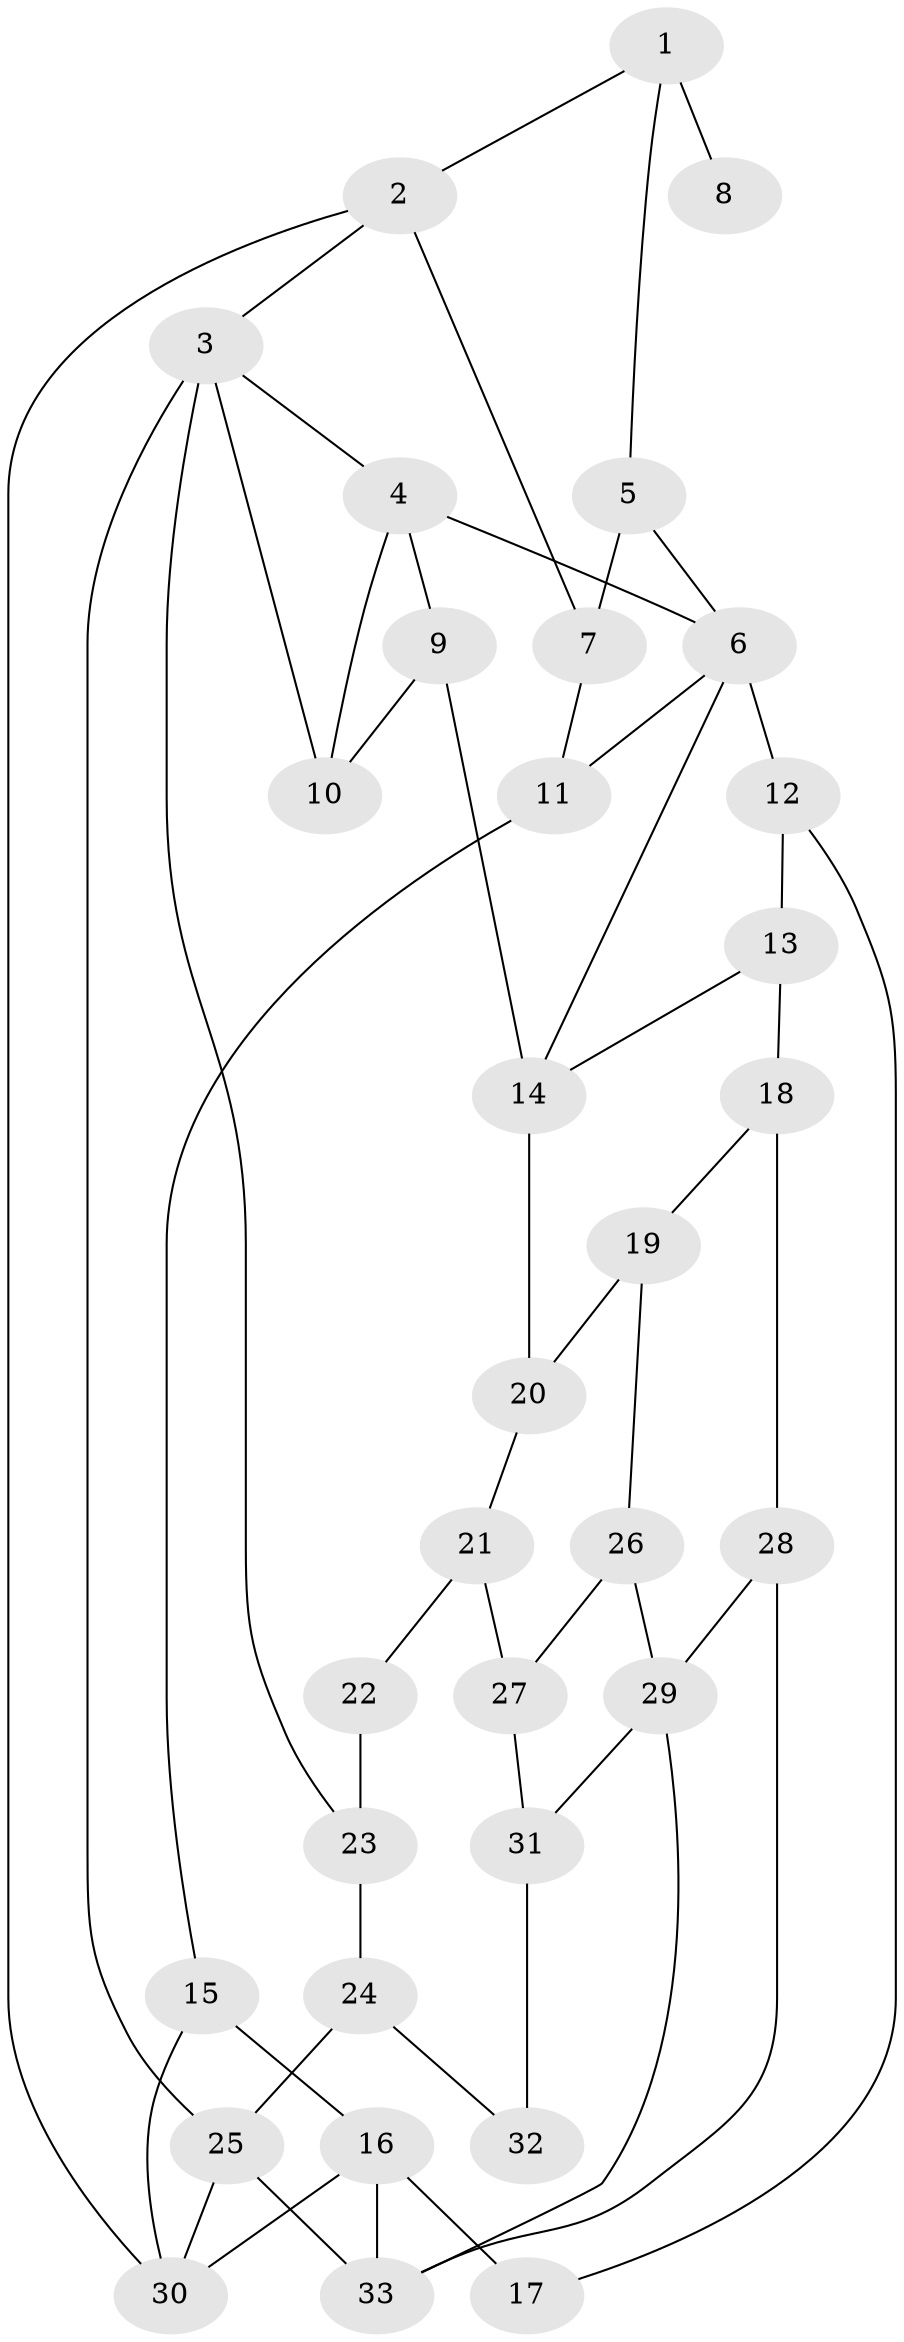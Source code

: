 // original degree distribution, {3: 0.045454545454545456, 6: 0.21212121212121213, 4: 0.21212121212121213, 5: 0.5303030303030303}
// Generated by graph-tools (version 1.1) at 2025/38/03/09/25 02:38:21]
// undirected, 33 vertices, 53 edges
graph export_dot {
graph [start="1"]
  node [color=gray90,style=filled];
  1;
  2;
  3;
  4;
  5;
  6;
  7;
  8;
  9;
  10;
  11;
  12;
  13;
  14;
  15;
  16;
  17;
  18;
  19;
  20;
  21;
  22;
  23;
  24;
  25;
  26;
  27;
  28;
  29;
  30;
  31;
  32;
  33;
  1 -- 2 [weight=1.0];
  1 -- 5 [weight=1.0];
  1 -- 8 [weight=2.0];
  2 -- 3 [weight=1.0];
  2 -- 7 [weight=1.0];
  2 -- 30 [weight=1.0];
  3 -- 4 [weight=1.0];
  3 -- 10 [weight=1.0];
  3 -- 23 [weight=2.0];
  3 -- 25 [weight=1.0];
  4 -- 6 [weight=2.0];
  4 -- 9 [weight=1.0];
  4 -- 10 [weight=1.0];
  5 -- 6 [weight=1.0];
  5 -- 7 [weight=1.0];
  6 -- 11 [weight=1.0];
  6 -- 12 [weight=1.0];
  6 -- 14 [weight=1.0];
  7 -- 11 [weight=2.0];
  9 -- 10 [weight=1.0];
  9 -- 14 [weight=1.0];
  11 -- 15 [weight=1.0];
  12 -- 13 [weight=1.0];
  12 -- 17 [weight=1.0];
  13 -- 14 [weight=1.0];
  13 -- 18 [weight=1.0];
  14 -- 20 [weight=2.0];
  15 -- 16 [weight=1.0];
  15 -- 30 [weight=1.0];
  16 -- 17 [weight=2.0];
  16 -- 30 [weight=1.0];
  16 -- 33 [weight=2.0];
  18 -- 19 [weight=1.0];
  18 -- 28 [weight=1.0];
  19 -- 20 [weight=2.0];
  19 -- 26 [weight=1.0];
  20 -- 21 [weight=1.0];
  21 -- 22 [weight=1.0];
  21 -- 27 [weight=1.0];
  22 -- 23 [weight=2.0];
  23 -- 24 [weight=2.0];
  24 -- 25 [weight=1.0];
  24 -- 32 [weight=2.0];
  25 -- 30 [weight=1.0];
  25 -- 33 [weight=1.0];
  26 -- 27 [weight=1.0];
  26 -- 29 [weight=1.0];
  27 -- 31 [weight=1.0];
  28 -- 29 [weight=1.0];
  28 -- 33 [weight=1.0];
  29 -- 31 [weight=1.0];
  29 -- 33 [weight=1.0];
  31 -- 32 [weight=1.0];
}

